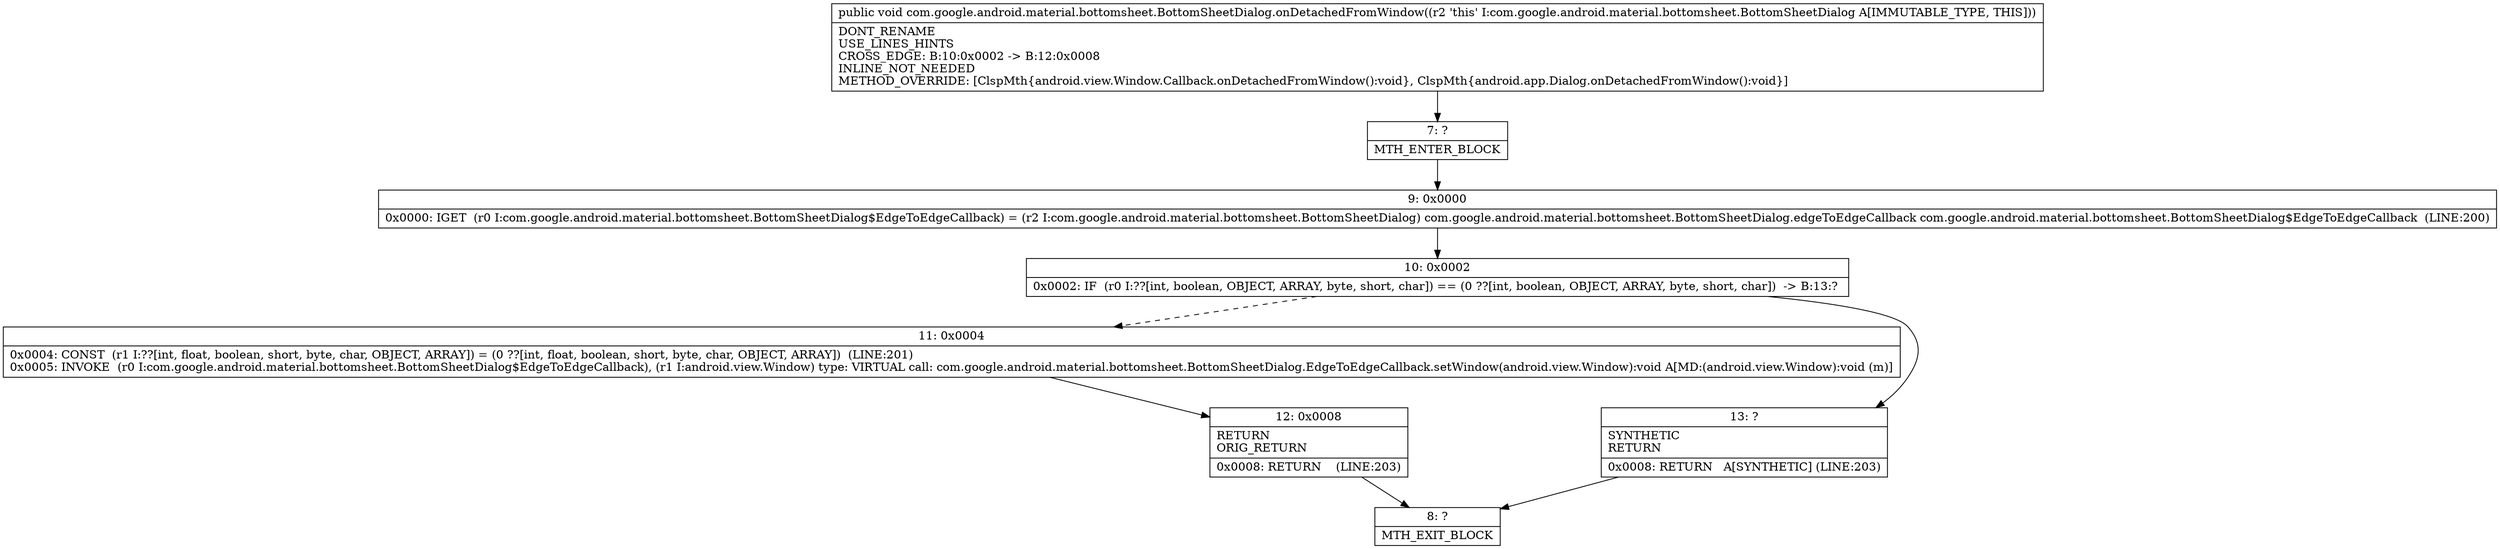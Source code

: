 digraph "CFG forcom.google.android.material.bottomsheet.BottomSheetDialog.onDetachedFromWindow()V" {
Node_7 [shape=record,label="{7\:\ ?|MTH_ENTER_BLOCK\l}"];
Node_9 [shape=record,label="{9\:\ 0x0000|0x0000: IGET  (r0 I:com.google.android.material.bottomsheet.BottomSheetDialog$EdgeToEdgeCallback) = (r2 I:com.google.android.material.bottomsheet.BottomSheetDialog) com.google.android.material.bottomsheet.BottomSheetDialog.edgeToEdgeCallback com.google.android.material.bottomsheet.BottomSheetDialog$EdgeToEdgeCallback  (LINE:200)\l}"];
Node_10 [shape=record,label="{10\:\ 0x0002|0x0002: IF  (r0 I:??[int, boolean, OBJECT, ARRAY, byte, short, char]) == (0 ??[int, boolean, OBJECT, ARRAY, byte, short, char])  \-\> B:13:? \l}"];
Node_11 [shape=record,label="{11\:\ 0x0004|0x0004: CONST  (r1 I:??[int, float, boolean, short, byte, char, OBJECT, ARRAY]) = (0 ??[int, float, boolean, short, byte, char, OBJECT, ARRAY])  (LINE:201)\l0x0005: INVOKE  (r0 I:com.google.android.material.bottomsheet.BottomSheetDialog$EdgeToEdgeCallback), (r1 I:android.view.Window) type: VIRTUAL call: com.google.android.material.bottomsheet.BottomSheetDialog.EdgeToEdgeCallback.setWindow(android.view.Window):void A[MD:(android.view.Window):void (m)]\l}"];
Node_12 [shape=record,label="{12\:\ 0x0008|RETURN\lORIG_RETURN\l|0x0008: RETURN    (LINE:203)\l}"];
Node_8 [shape=record,label="{8\:\ ?|MTH_EXIT_BLOCK\l}"];
Node_13 [shape=record,label="{13\:\ ?|SYNTHETIC\lRETURN\l|0x0008: RETURN   A[SYNTHETIC] (LINE:203)\l}"];
MethodNode[shape=record,label="{public void com.google.android.material.bottomsheet.BottomSheetDialog.onDetachedFromWindow((r2 'this' I:com.google.android.material.bottomsheet.BottomSheetDialog A[IMMUTABLE_TYPE, THIS]))  | DONT_RENAME\lUSE_LINES_HINTS\lCROSS_EDGE: B:10:0x0002 \-\> B:12:0x0008\lINLINE_NOT_NEEDED\lMETHOD_OVERRIDE: [ClspMth\{android.view.Window.Callback.onDetachedFromWindow():void\}, ClspMth\{android.app.Dialog.onDetachedFromWindow():void\}]\l}"];
MethodNode -> Node_7;Node_7 -> Node_9;
Node_9 -> Node_10;
Node_10 -> Node_11[style=dashed];
Node_10 -> Node_13;
Node_11 -> Node_12;
Node_12 -> Node_8;
Node_13 -> Node_8;
}


